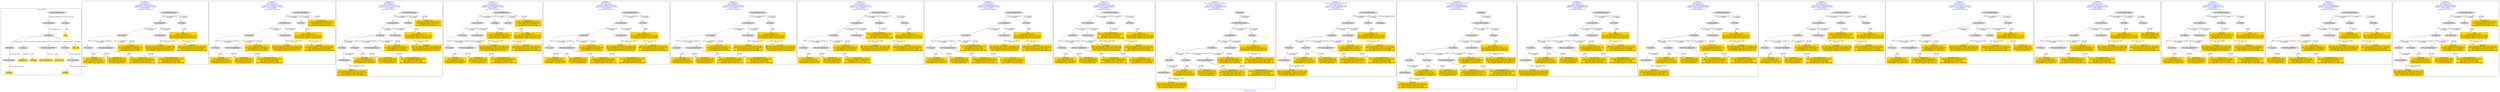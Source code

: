 digraph n0 {
fontcolor="blue"
remincross="true"
label="s03-ima-artists.xml"
subgraph cluster_0 {
label="1-correct model"
n2[style="filled",color="white",fillcolor="lightgray",label="E12_Production1"];
n3[style="filled",color="white",fillcolor="lightgray",label="E21_Person1"];
n4[style="filled",color="white",fillcolor="lightgray",label="E69_Death1"];
n5[style="filled",color="white",fillcolor="lightgray",label="E74_Group1"];
n6[style="filled",color="white",fillcolor="lightgray",label="E82_Actor_Appellation1"];
n7[style="filled",color="white",fillcolor="lightgray",label="E67_Birth1"];
n8[shape="plaintext",style="filled",fillcolor="gold",label="Artist URI"];
n9[style="filled",color="white",fillcolor="lightgray",label="E22_Man-Made_Object1"];
n10[style="filled",color="white",fillcolor="lightgray",label="E35_Title1"];
n11[shape="plaintext",style="filled",fillcolor="gold",label="title"];
n12[style="filled",color="white",fillcolor="lightgray",label="E52_Time-Span1"];
n13[shape="plaintext",style="filled",fillcolor="gold",label="birthDate"];
n14[style="filled",color="white",fillcolor="lightgray",label="E52_Time-Span2"];
n15[shape="plaintext",style="filled",fillcolor="gold",label="deathDate"];
n16[shape="plaintext",style="filled",fillcolor="gold",label="nationality uri"];
n17[shape="plaintext",style="filled",fillcolor="gold",label="nationality"];
n18[shape="plaintext",style="filled",fillcolor="gold",label="artist appellation uri"];
n19[shape="plaintext",style="filled",fillcolor="gold",label="name first last"];
}
subgraph cluster_1 {
label="candidate 0\nlink coherence:1.0\nnode coherence:1.0\nconfidence:0.5760935978308535\nmapping score:0.5878645326102845\ncost:13.99955\n-precision:0.79-recall:0.65"
n21[style="filled",color="white",fillcolor="lightgray",label="E12_Production1"];
n22[style="filled",color="white",fillcolor="lightgray",label="E21_Person1"];
n23[style="filled",color="white",fillcolor="lightgray",label="E52_Time-Span2"];
n24[style="filled",color="white",fillcolor="lightgray",label="E74_Group1"];
n25[style="filled",color="white",fillcolor="lightgray",label="E82_Actor_Appellation1"];
n26[style="filled",color="white",fillcolor="lightgray",label="E22_Man-Made_Object1"];
n27[style="filled",color="white",fillcolor="lightgray",label="E35_Title1"];
n28[shape="plaintext",style="filled",fillcolor="gold",label="name first last\n[E82_Actor_Appellation,label,0.508]\n[E22_Man-Made_Object,classLink,0.247]\n[E30_Right,P3_has_note,0.143]\n[E33_Linguistic_Object,P3_has_note,0.102]"];
n29[shape="plaintext",style="filled",fillcolor="gold",label="Artist URI\n[E21_Person,classLink,0.518]\n[E82_Actor_Appellation,classLink,0.365]\n[E30_Right,P3_has_note,0.082]\n[E8_Acquisition,P3_has_note,0.035]"];
n30[shape="plaintext",style="filled",fillcolor="gold",label="birthDate\n[E52_Time-Span,P82a_begin_of_the_begin,0.559]\n[E52_Time-Span,P82_at_some_time_within,0.26]\n[E52_Time-Span,P82b_end_of_the_end,0.131]\n[E33_Linguistic_Object,P3_has_note,0.051]"];
n31[shape="plaintext",style="filled",fillcolor="gold",label="deathDate\n[E52_Time-Span,P82b_end_of_the_end,0.58]\n[E52_Time-Span,P82_at_some_time_within,0.25]\n[E12_Production,P3_has_note,0.085]\n[E52_Time-Span,P82a_begin_of_the_begin,0.085]"];
n32[shape="plaintext",style="filled",fillcolor="gold",label="artist appellation uri\n[E82_Actor_Appellation,classLink,0.933]\n[E21_Person,classLink,0.052]\n[E30_Right,P3_has_note,0.009]\n[E22_Man-Made_Object,P3_has_note,0.006]"];
n33[shape="plaintext",style="filled",fillcolor="gold",label="nationality\n[E74_Group,label,0.547]\n[E74_Group,classLink,0.261]\n[E8_Acquisition,P3_has_note,0.113]\n[E30_Right,P3_has_note,0.079]"];
n34[shape="plaintext",style="filled",fillcolor="gold",label="nationality uri\n[E74_Group,classLink,0.634]\n[E55_Type,classLink,0.222]\n[E57_Material,classLink,0.117]\n[E74_Group,label,0.028]"];
n35[shape="plaintext",style="filled",fillcolor="gold",label="title\n[E35_Title,label,0.331]\n[E22_Man-Made_Object,P3_has_note,0.255]\n[E73_Information_Object,P3_has_note,0.231]\n[E33_Linguistic_Object,P3_has_note,0.184]"];
}
subgraph cluster_2 {
label="candidate 1\nlink coherence:1.0\nnode coherence:1.0\nconfidence:0.5434909117264805\nmapping score:0.5561636372421601\ncost:13.99955\n-precision:0.71-recall:0.59"
n37[style="filled",color="white",fillcolor="lightgray",label="E12_Production1"];
n38[style="filled",color="white",fillcolor="lightgray",label="E21_Person1"];
n39[style="filled",color="white",fillcolor="lightgray",label="E52_Time-Span2"];
n40[style="filled",color="white",fillcolor="lightgray",label="E74_Group1"];
n41[style="filled",color="white",fillcolor="lightgray",label="E82_Actor_Appellation1"];
n42[style="filled",color="white",fillcolor="lightgray",label="E22_Man-Made_Object1"];
n43[style="filled",color="white",fillcolor="lightgray",label="E35_Title1"];
n44[shape="plaintext",style="filled",fillcolor="gold",label="name first last\n[E82_Actor_Appellation,label,0.508]\n[E22_Man-Made_Object,classLink,0.247]\n[E30_Right,P3_has_note,0.143]\n[E33_Linguistic_Object,P3_has_note,0.102]"];
n45[shape="plaintext",style="filled",fillcolor="gold",label="Artist URI\n[E21_Person,classLink,0.518]\n[E82_Actor_Appellation,classLink,0.365]\n[E30_Right,P3_has_note,0.082]\n[E8_Acquisition,P3_has_note,0.035]"];
n46[shape="plaintext",style="filled",fillcolor="gold",label="birthDate\n[E52_Time-Span,P82a_begin_of_the_begin,0.559]\n[E52_Time-Span,P82_at_some_time_within,0.26]\n[E52_Time-Span,P82b_end_of_the_end,0.131]\n[E33_Linguistic_Object,P3_has_note,0.051]"];
n47[shape="plaintext",style="filled",fillcolor="gold",label="deathDate\n[E52_Time-Span,P82b_end_of_the_end,0.58]\n[E52_Time-Span,P82_at_some_time_within,0.25]\n[E12_Production,P3_has_note,0.085]\n[E52_Time-Span,P82a_begin_of_the_begin,0.085]"];
n48[shape="plaintext",style="filled",fillcolor="gold",label="artist appellation uri\n[E82_Actor_Appellation,classLink,0.933]\n[E21_Person,classLink,0.052]\n[E30_Right,P3_has_note,0.009]\n[E22_Man-Made_Object,P3_has_note,0.006]"];
n49[shape="plaintext",style="filled",fillcolor="gold",label="nationality\n[E74_Group,label,0.547]\n[E74_Group,classLink,0.261]\n[E8_Acquisition,P3_has_note,0.113]\n[E30_Right,P3_has_note,0.079]"];
n50[shape="plaintext",style="filled",fillcolor="gold",label="nationality uri\n[E74_Group,classLink,0.634]\n[E55_Type,classLink,0.222]\n[E57_Material,classLink,0.117]\n[E74_Group,label,0.028]"];
n51[shape="plaintext",style="filled",fillcolor="gold",label="title\n[E35_Title,label,0.331]\n[E22_Man-Made_Object,P3_has_note,0.255]\n[E73_Information_Object,P3_has_note,0.231]\n[E33_Linguistic_Object,P3_has_note,0.184]"];
}
subgraph cluster_3 {
label="candidate 10\nlink coherence:1.0\nnode coherence:1.0\nconfidence:0.5022739038751166\nmapping score:0.5215913012917056\ncost:15.99947\n-precision:0.75-recall:0.71"
n53[style="filled",color="white",fillcolor="lightgray",label="E12_Production1"];
n54[style="filled",color="white",fillcolor="lightgray",label="E21_Person1"];
n55[style="filled",color="white",fillcolor="lightgray",label="E52_Time-Span2"];
n56[style="filled",color="white",fillcolor="lightgray",label="E67_Birth1"];
n57[style="filled",color="white",fillcolor="lightgray",label="E74_Group1"];
n58[style="filled",color="white",fillcolor="lightgray",label="E82_Actor_Appellation1"];
n59[style="filled",color="white",fillcolor="lightgray",label="E22_Man-Made_Object1"];
n60[style="filled",color="white",fillcolor="lightgray",label="E35_Title1"];
n61[style="filled",color="white",fillcolor="lightgray",label="E52_Time-Span1"];
n62[shape="plaintext",style="filled",fillcolor="gold",label="name first last\n[E82_Actor_Appellation,label,0.508]\n[E22_Man-Made_Object,classLink,0.247]\n[E30_Right,P3_has_note,0.143]\n[E33_Linguistic_Object,P3_has_note,0.102]"];
n63[shape="plaintext",style="filled",fillcolor="gold",label="deathDate\n[E52_Time-Span,P82b_end_of_the_end,0.58]\n[E52_Time-Span,P82_at_some_time_within,0.25]\n[E12_Production,P3_has_note,0.085]\n[E52_Time-Span,P82a_begin_of_the_begin,0.085]"];
n64[shape="plaintext",style="filled",fillcolor="gold",label="Artist URI\n[E21_Person,classLink,0.518]\n[E82_Actor_Appellation,classLink,0.365]\n[E30_Right,P3_has_note,0.082]\n[E8_Acquisition,P3_has_note,0.035]"];
n65[shape="plaintext",style="filled",fillcolor="gold",label="birthDate\n[E52_Time-Span,P82a_begin_of_the_begin,0.559]\n[E52_Time-Span,P82_at_some_time_within,0.26]\n[E52_Time-Span,P82b_end_of_the_end,0.131]\n[E33_Linguistic_Object,P3_has_note,0.051]"];
n66[shape="plaintext",style="filled",fillcolor="gold",label="artist appellation uri\n[E82_Actor_Appellation,classLink,0.933]\n[E21_Person,classLink,0.052]\n[E30_Right,P3_has_note,0.009]\n[E22_Man-Made_Object,P3_has_note,0.006]"];
n67[shape="plaintext",style="filled",fillcolor="gold",label="nationality\n[E74_Group,label,0.547]\n[E74_Group,classLink,0.261]\n[E8_Acquisition,P3_has_note,0.113]\n[E30_Right,P3_has_note,0.079]"];
n68[shape="plaintext",style="filled",fillcolor="gold",label="nationality uri\n[E74_Group,classLink,0.634]\n[E55_Type,classLink,0.222]\n[E57_Material,classLink,0.117]\n[E74_Group,label,0.028]"];
n69[shape="plaintext",style="filled",fillcolor="gold",label="title\n[E35_Title,label,0.331]\n[E22_Man-Made_Object,P3_has_note,0.255]\n[E73_Information_Object,P3_has_note,0.231]\n[E33_Linguistic_Object,P3_has_note,0.184]"];
}
subgraph cluster_4 {
label="candidate 11\nlink coherence:1.0\nnode coherence:1.0\nconfidence:0.48895622155937846\nmapping score:0.5379854071864595\ncost:14.99955\n-precision:0.6-recall:0.53"
n71[style="filled",color="white",fillcolor="lightgray",label="E12_Production1"];
n72[style="filled",color="white",fillcolor="lightgray",label="E21_Person1"];
n73[style="filled",color="white",fillcolor="lightgray",label="E52_Time-Span2"];
n74[style="filled",color="white",fillcolor="lightgray",label="E74_Group1"];
n75[style="filled",color="white",fillcolor="lightgray",label="E82_Actor_Appellation1"];
n76[style="filled",color="white",fillcolor="lightgray",label="E22_Man-Made_Object1"];
n77[style="filled",color="white",fillcolor="lightgray",label="E30_Right1"];
n78[style="filled",color="white",fillcolor="lightgray",label="E35_Title1"];
n79[shape="plaintext",style="filled",fillcolor="gold",label="name first last\n[E82_Actor_Appellation,label,0.508]\n[E22_Man-Made_Object,classLink,0.247]\n[E30_Right,P3_has_note,0.143]\n[E33_Linguistic_Object,P3_has_note,0.102]"];
n80[shape="plaintext",style="filled",fillcolor="gold",label="birthDate\n[E52_Time-Span,P82a_begin_of_the_begin,0.559]\n[E52_Time-Span,P82_at_some_time_within,0.26]\n[E52_Time-Span,P82b_end_of_the_end,0.131]\n[E33_Linguistic_Object,P3_has_note,0.051]"];
n81[shape="plaintext",style="filled",fillcolor="gold",label="deathDate\n[E52_Time-Span,P82b_end_of_the_end,0.58]\n[E52_Time-Span,P82_at_some_time_within,0.25]\n[E12_Production,P3_has_note,0.085]\n[E52_Time-Span,P82a_begin_of_the_begin,0.085]"];
n82[shape="plaintext",style="filled",fillcolor="gold",label="artist appellation uri\n[E82_Actor_Appellation,classLink,0.933]\n[E21_Person,classLink,0.052]\n[E30_Right,P3_has_note,0.009]\n[E22_Man-Made_Object,P3_has_note,0.006]"];
n83[shape="plaintext",style="filled",fillcolor="gold",label="nationality\n[E74_Group,label,0.547]\n[E74_Group,classLink,0.261]\n[E8_Acquisition,P3_has_note,0.113]\n[E30_Right,P3_has_note,0.079]"];
n84[shape="plaintext",style="filled",fillcolor="gold",label="nationality uri\n[E74_Group,classLink,0.634]\n[E55_Type,classLink,0.222]\n[E57_Material,classLink,0.117]\n[E74_Group,label,0.028]"];
n85[shape="plaintext",style="filled",fillcolor="gold",label="title\n[E35_Title,label,0.331]\n[E22_Man-Made_Object,P3_has_note,0.255]\n[E73_Information_Object,P3_has_note,0.231]\n[E33_Linguistic_Object,P3_has_note,0.184]"];
n86[shape="plaintext",style="filled",fillcolor="gold",label="Artist URI\n[E21_Person,classLink,0.518]\n[E82_Actor_Appellation,classLink,0.365]\n[E30_Right,P3_has_note,0.082]\n[E8_Acquisition,P3_has_note,0.035]"];
}
subgraph cluster_5 {
label="candidate 12\nlink coherence:1.0\nnode coherence:1.0\nconfidence:0.4646177933607904\nmapping score:0.5507059311202634\ncost:13.99955\n-precision:0.64-recall:0.53"
n88[style="filled",color="white",fillcolor="lightgray",label="E12_Production1"];
n89[style="filled",color="white",fillcolor="lightgray",label="E21_Person1"];
n90[style="filled",color="white",fillcolor="lightgray",label="E52_Time-Span2"];
n91[style="filled",color="white",fillcolor="lightgray",label="E74_Group1"];
n92[style="filled",color="white",fillcolor="lightgray",label="E82_Actor_Appellation1"];
n93[style="filled",color="white",fillcolor="lightgray",label="E22_Man-Made_Object1"];
n94[style="filled",color="white",fillcolor="lightgray",label="E35_Title1"];
n95[shape="plaintext",style="filled",fillcolor="gold",label="name first last\n[E82_Actor_Appellation,label,0.508]\n[E22_Man-Made_Object,classLink,0.247]\n[E30_Right,P3_has_note,0.143]\n[E33_Linguistic_Object,P3_has_note,0.102]"];
n96[shape="plaintext",style="filled",fillcolor="gold",label="Artist URI\n[E21_Person,classLink,0.518]\n[E82_Actor_Appellation,classLink,0.365]\n[E30_Right,P3_has_note,0.082]\n[E8_Acquisition,P3_has_note,0.035]"];
n97[shape="plaintext",style="filled",fillcolor="gold",label="birthDate\n[E52_Time-Span,P82a_begin_of_the_begin,0.559]\n[E52_Time-Span,P82_at_some_time_within,0.26]\n[E52_Time-Span,P82b_end_of_the_end,0.131]\n[E33_Linguistic_Object,P3_has_note,0.051]"];
n98[shape="plaintext",style="filled",fillcolor="gold",label="deathDate\n[E52_Time-Span,P82b_end_of_the_end,0.58]\n[E52_Time-Span,P82_at_some_time_within,0.25]\n[E12_Production,P3_has_note,0.085]\n[E52_Time-Span,P82a_begin_of_the_begin,0.085]"];
n99[shape="plaintext",style="filled",fillcolor="gold",label="artist appellation uri\n[E82_Actor_Appellation,classLink,0.933]\n[E21_Person,classLink,0.052]\n[E30_Right,P3_has_note,0.009]\n[E22_Man-Made_Object,P3_has_note,0.006]"];
n100[shape="plaintext",style="filled",fillcolor="gold",label="nationality\n[E74_Group,label,0.547]\n[E74_Group,classLink,0.261]\n[E8_Acquisition,P3_has_note,0.113]\n[E30_Right,P3_has_note,0.079]"];
n101[shape="plaintext",style="filled",fillcolor="gold",label="nationality uri\n[E74_Group,classLink,0.634]\n[E55_Type,classLink,0.222]\n[E57_Material,classLink,0.117]\n[E74_Group,label,0.028]"];
n102[shape="plaintext",style="filled",fillcolor="gold",label="title\n[E35_Title,label,0.331]\n[E22_Man-Made_Object,P3_has_note,0.255]\n[E73_Information_Object,P3_has_note,0.231]\n[E33_Linguistic_Object,P3_has_note,0.184]"];
}
subgraph cluster_6 {
label="candidate 13\nlink coherence:1.0\nnode coherence:1.0\nconfidence:0.4607450217423096\nmapping score:0.5494150072474365\ncost:13.99955\n-precision:0.79-recall:0.65"
n104[style="filled",color="white",fillcolor="lightgray",label="E12_Production1"];
n105[style="filled",color="white",fillcolor="lightgray",label="E21_Person1"];
n106[style="filled",color="white",fillcolor="lightgray",label="E52_Time-Span2"];
n107[style="filled",color="white",fillcolor="lightgray",label="E74_Group1"];
n108[style="filled",color="white",fillcolor="lightgray",label="E82_Actor_Appellation1"];
n109[style="filled",color="white",fillcolor="lightgray",label="E22_Man-Made_Object1"];
n110[style="filled",color="white",fillcolor="lightgray",label="E35_Title1"];
n111[shape="plaintext",style="filled",fillcolor="gold",label="name first last\n[E82_Actor_Appellation,label,0.508]\n[E22_Man-Made_Object,classLink,0.247]\n[E30_Right,P3_has_note,0.143]\n[E33_Linguistic_Object,P3_has_note,0.102]"];
n112[shape="plaintext",style="filled",fillcolor="gold",label="Artist URI\n[E21_Person,classLink,0.518]\n[E82_Actor_Appellation,classLink,0.365]\n[E30_Right,P3_has_note,0.082]\n[E8_Acquisition,P3_has_note,0.035]"];
n113[shape="plaintext",style="filled",fillcolor="gold",label="deathDate\n[E52_Time-Span,P82b_end_of_the_end,0.58]\n[E52_Time-Span,P82_at_some_time_within,0.25]\n[E12_Production,P3_has_note,0.085]\n[E52_Time-Span,P82a_begin_of_the_begin,0.085]"];
n114[shape="plaintext",style="filled",fillcolor="gold",label="birthDate\n[E52_Time-Span,P82a_begin_of_the_begin,0.559]\n[E52_Time-Span,P82_at_some_time_within,0.26]\n[E52_Time-Span,P82b_end_of_the_end,0.131]\n[E33_Linguistic_Object,P3_has_note,0.051]"];
n115[shape="plaintext",style="filled",fillcolor="gold",label="artist appellation uri\n[E82_Actor_Appellation,classLink,0.933]\n[E21_Person,classLink,0.052]\n[E30_Right,P3_has_note,0.009]\n[E22_Man-Made_Object,P3_has_note,0.006]"];
n116[shape="plaintext",style="filled",fillcolor="gold",label="nationality\n[E74_Group,label,0.547]\n[E74_Group,classLink,0.261]\n[E8_Acquisition,P3_has_note,0.113]\n[E30_Right,P3_has_note,0.079]"];
n117[shape="plaintext",style="filled",fillcolor="gold",label="nationality uri\n[E74_Group,classLink,0.634]\n[E55_Type,classLink,0.222]\n[E57_Material,classLink,0.117]\n[E74_Group,label,0.028]"];
n118[shape="plaintext",style="filled",fillcolor="gold",label="title\n[E35_Title,label,0.331]\n[E22_Man-Made_Object,P3_has_note,0.255]\n[E73_Information_Object,P3_has_note,0.231]\n[E33_Linguistic_Object,P3_has_note,0.184]"];
}
subgraph cluster_7 {
label="candidate 14\nlink coherence:1.0\nnode coherence:1.0\nconfidence:0.4606019703300726\nmapping score:0.5285339901100242\ncost:14.99955\n-precision:0.67-recall:0.59"
n120[style="filled",color="white",fillcolor="lightgray",label="E12_Production1"];
n121[style="filled",color="white",fillcolor="lightgray",label="E21_Person1"];
n122[style="filled",color="white",fillcolor="lightgray",label="E52_Time-Span2"];
n123[style="filled",color="white",fillcolor="lightgray",label="E74_Group1"];
n124[style="filled",color="white",fillcolor="lightgray",label="E82_Actor_Appellation1"];
n125[style="filled",color="white",fillcolor="lightgray",label="E22_Man-Made_Object1"];
n126[style="filled",color="white",fillcolor="lightgray",label="E30_Right1"];
n127[style="filled",color="white",fillcolor="lightgray",label="E35_Title1"];
n128[shape="plaintext",style="filled",fillcolor="gold",label="name first last\n[E82_Actor_Appellation,label,0.508]\n[E22_Man-Made_Object,classLink,0.247]\n[E30_Right,P3_has_note,0.143]\n[E33_Linguistic_Object,P3_has_note,0.102]"];
n129[shape="plaintext",style="filled",fillcolor="gold",label="Artist URI\n[E21_Person,classLink,0.518]\n[E82_Actor_Appellation,classLink,0.365]\n[E30_Right,P3_has_note,0.082]\n[E8_Acquisition,P3_has_note,0.035]"];
n130[shape="plaintext",style="filled",fillcolor="gold",label="birthDate\n[E52_Time-Span,P82a_begin_of_the_begin,0.559]\n[E52_Time-Span,P82_at_some_time_within,0.26]\n[E52_Time-Span,P82b_end_of_the_end,0.131]\n[E33_Linguistic_Object,P3_has_note,0.051]"];
n131[shape="plaintext",style="filled",fillcolor="gold",label="deathDate\n[E52_Time-Span,P82b_end_of_the_end,0.58]\n[E52_Time-Span,P82_at_some_time_within,0.25]\n[E12_Production,P3_has_note,0.085]\n[E52_Time-Span,P82a_begin_of_the_begin,0.085]"];
n132[shape="plaintext",style="filled",fillcolor="gold",label="nationality\n[E74_Group,label,0.547]\n[E74_Group,classLink,0.261]\n[E8_Acquisition,P3_has_note,0.113]\n[E30_Right,P3_has_note,0.079]"];
n133[shape="plaintext",style="filled",fillcolor="gold",label="nationality uri\n[E74_Group,classLink,0.634]\n[E55_Type,classLink,0.222]\n[E57_Material,classLink,0.117]\n[E74_Group,label,0.028]"];
n134[shape="plaintext",style="filled",fillcolor="gold",label="title\n[E35_Title,label,0.331]\n[E22_Man-Made_Object,P3_has_note,0.255]\n[E73_Information_Object,P3_has_note,0.231]\n[E33_Linguistic_Object,P3_has_note,0.184]"];
n135[shape="plaintext",style="filled",fillcolor="gold",label="artist appellation uri\n[E82_Actor_Appellation,classLink,0.933]\n[E21_Person,classLink,0.052]\n[E30_Right,P3_has_note,0.009]\n[E22_Man-Made_Object,P3_has_note,0.006]"];
}
subgraph cluster_8 {
label="candidate 15\nlink coherence:1.0\nnode coherence:1.0\nconfidence:0.44688196614016357\nmapping score:0.5447939887133878\ncost:13.99955\n-precision:0.64-recall:0.53"
n137[style="filled",color="white",fillcolor="lightgray",label="E12_Production1"];
n138[style="filled",color="white",fillcolor="lightgray",label="E21_Person1"];
n139[style="filled",color="white",fillcolor="lightgray",label="E52_Time-Span2"];
n140[style="filled",color="white",fillcolor="lightgray",label="E74_Group1"];
n141[style="filled",color="white",fillcolor="lightgray",label="E82_Actor_Appellation1"];
n142[style="filled",color="white",fillcolor="lightgray",label="E22_Man-Made_Object1"];
n143[style="filled",color="white",fillcolor="lightgray",label="E35_Title1"];
n144[shape="plaintext",style="filled",fillcolor="gold",label="name first last\n[E82_Actor_Appellation,label,0.508]\n[E22_Man-Made_Object,classLink,0.247]\n[E30_Right,P3_has_note,0.143]\n[E33_Linguistic_Object,P3_has_note,0.102]"];
n145[shape="plaintext",style="filled",fillcolor="gold",label="artist appellation uri\n[E82_Actor_Appellation,classLink,0.933]\n[E21_Person,classLink,0.052]\n[E30_Right,P3_has_note,0.009]\n[E22_Man-Made_Object,P3_has_note,0.006]"];
n146[shape="plaintext",style="filled",fillcolor="gold",label="birthDate\n[E52_Time-Span,P82a_begin_of_the_begin,0.559]\n[E52_Time-Span,P82_at_some_time_within,0.26]\n[E52_Time-Span,P82b_end_of_the_end,0.131]\n[E33_Linguistic_Object,P3_has_note,0.051]"];
n147[shape="plaintext",style="filled",fillcolor="gold",label="deathDate\n[E52_Time-Span,P82b_end_of_the_end,0.58]\n[E52_Time-Span,P82_at_some_time_within,0.25]\n[E12_Production,P3_has_note,0.085]\n[E52_Time-Span,P82a_begin_of_the_begin,0.085]"];
n148[shape="plaintext",style="filled",fillcolor="gold",label="Artist URI\n[E21_Person,classLink,0.518]\n[E82_Actor_Appellation,classLink,0.365]\n[E30_Right,P3_has_note,0.082]\n[E8_Acquisition,P3_has_note,0.035]"];
n149[shape="plaintext",style="filled",fillcolor="gold",label="nationality\n[E74_Group,label,0.547]\n[E74_Group,classLink,0.261]\n[E8_Acquisition,P3_has_note,0.113]\n[E30_Right,P3_has_note,0.079]"];
n150[shape="plaintext",style="filled",fillcolor="gold",label="nationality uri\n[E74_Group,classLink,0.634]\n[E55_Type,classLink,0.222]\n[E57_Material,classLink,0.117]\n[E74_Group,label,0.028]"];
n151[shape="plaintext",style="filled",fillcolor="gold",label="title\n[E35_Title,label,0.331]\n[E22_Man-Made_Object,P3_has_note,0.255]\n[E73_Information_Object,P3_has_note,0.231]\n[E33_Linguistic_Object,P3_has_note,0.184]"];
}
subgraph cluster_9 {
label="candidate 16\nlink coherence:1.0\nnode coherence:1.0\nconfidence:0.44147197065763083\nmapping score:0.542990656885877\ncost:14.99955\n-precision:0.6-recall:0.53"
n153[style="filled",color="white",fillcolor="lightgray",label="E12_Production1"];
n154[style="filled",color="white",fillcolor="lightgray",label="E21_Person1"];
n155[style="filled",color="white",fillcolor="lightgray",label="E52_Time-Span2"];
n156[style="filled",color="white",fillcolor="lightgray",label="E74_Group1"];
n157[style="filled",color="white",fillcolor="lightgray",label="E82_Actor_Appellation1"];
n158[style="filled",color="white",fillcolor="lightgray",label="E22_Man-Made_Object1"];
n159[style="filled",color="white",fillcolor="lightgray",label="E30_Right1"];
n160[style="filled",color="white",fillcolor="lightgray",label="E35_Title1"];
n161[shape="plaintext",style="filled",fillcolor="gold",label="name first last\n[E82_Actor_Appellation,label,0.508]\n[E22_Man-Made_Object,classLink,0.247]\n[E30_Right,P3_has_note,0.143]\n[E33_Linguistic_Object,P3_has_note,0.102]"];
n162[shape="plaintext",style="filled",fillcolor="gold",label="birthDate\n[E52_Time-Span,P82a_begin_of_the_begin,0.559]\n[E52_Time-Span,P82_at_some_time_within,0.26]\n[E52_Time-Span,P82b_end_of_the_end,0.131]\n[E33_Linguistic_Object,P3_has_note,0.051]"];
n163[shape="plaintext",style="filled",fillcolor="gold",label="deathDate\n[E52_Time-Span,P82b_end_of_the_end,0.58]\n[E52_Time-Span,P82_at_some_time_within,0.25]\n[E12_Production,P3_has_note,0.085]\n[E52_Time-Span,P82a_begin_of_the_begin,0.085]"];
n164[shape="plaintext",style="filled",fillcolor="gold",label="Artist URI\n[E21_Person,classLink,0.518]\n[E82_Actor_Appellation,classLink,0.365]\n[E30_Right,P3_has_note,0.082]\n[E8_Acquisition,P3_has_note,0.035]"];
n165[shape="plaintext",style="filled",fillcolor="gold",label="nationality\n[E74_Group,label,0.547]\n[E74_Group,classLink,0.261]\n[E8_Acquisition,P3_has_note,0.113]\n[E30_Right,P3_has_note,0.079]"];
n166[shape="plaintext",style="filled",fillcolor="gold",label="nationality uri\n[E74_Group,classLink,0.634]\n[E55_Type,classLink,0.222]\n[E57_Material,classLink,0.117]\n[E74_Group,label,0.028]"];
n167[shape="plaintext",style="filled",fillcolor="gold",label="title\n[E35_Title,label,0.331]\n[E22_Man-Made_Object,P3_has_note,0.255]\n[E73_Information_Object,P3_has_note,0.231]\n[E33_Linguistic_Object,P3_has_note,0.184]"];
n168[shape="plaintext",style="filled",fillcolor="gold",label="artist appellation uri\n[E82_Actor_Appellation,classLink,0.933]\n[E21_Person,classLink,0.052]\n[E30_Right,P3_has_note,0.009]\n[E22_Man-Made_Object,P3_has_note,0.006]"];
}
subgraph cluster_10 {
label="candidate 17\nlink coherence:0.9411764705882353\nnode coherence:1.0\nconfidence:0.5387480090872356\nmapping score:0.5545826696957452\ncost:16.99941\n-precision:0.82-recall:0.82"
n170[style="filled",color="white",fillcolor="lightgray",label="E12_Production1"];
n171[style="filled",color="white",fillcolor="lightgray",label="E21_Person1"];
n172[style="filled",color="white",fillcolor="lightgray",label="E52_Time-Span2"];
n173[style="filled",color="white",fillcolor="lightgray",label="E67_Birth1"];
n174[style="filled",color="white",fillcolor="lightgray",label="E74_Group1"];
n175[style="filled",color="white",fillcolor="lightgray",label="E82_Actor_Appellation1"];
n176[style="filled",color="white",fillcolor="lightgray",label="E22_Man-Made_Object1"];
n177[style="filled",color="white",fillcolor="lightgray",label="E35_Title1"];
n178[style="filled",color="white",fillcolor="lightgray",label="E38_Image1"];
n179[style="filled",color="white",fillcolor="lightgray",label="E52_Time-Span1"];
n180[shape="plaintext",style="filled",fillcolor="gold",label="name first last\n[E82_Actor_Appellation,label,0.508]\n[E22_Man-Made_Object,classLink,0.247]\n[E30_Right,P3_has_note,0.143]\n[E33_Linguistic_Object,P3_has_note,0.102]"];
n181[shape="plaintext",style="filled",fillcolor="gold",label="birthDate\n[E52_Time-Span,P82a_begin_of_the_begin,0.559]\n[E52_Time-Span,P82_at_some_time_within,0.26]\n[E52_Time-Span,P82b_end_of_the_end,0.131]\n[E33_Linguistic_Object,P3_has_note,0.051]"];
n182[shape="plaintext",style="filled",fillcolor="gold",label="Artist URI\n[E21_Person,classLink,0.518]\n[E82_Actor_Appellation,classLink,0.365]\n[E30_Right,P3_has_note,0.082]\n[E8_Acquisition,P3_has_note,0.035]"];
n183[shape="plaintext",style="filled",fillcolor="gold",label="deathDate\n[E52_Time-Span,P82b_end_of_the_end,0.58]\n[E52_Time-Span,P82_at_some_time_within,0.25]\n[E12_Production,P3_has_note,0.085]\n[E52_Time-Span,P82a_begin_of_the_begin,0.085]"];
n184[shape="plaintext",style="filled",fillcolor="gold",label="artist appellation uri\n[E82_Actor_Appellation,classLink,0.933]\n[E21_Person,classLink,0.052]\n[E30_Right,P3_has_note,0.009]\n[E22_Man-Made_Object,P3_has_note,0.006]"];
n185[shape="plaintext",style="filled",fillcolor="gold",label="nationality\n[E74_Group,label,0.547]\n[E74_Group,classLink,0.261]\n[E8_Acquisition,P3_has_note,0.113]\n[E30_Right,P3_has_note,0.079]"];
n186[shape="plaintext",style="filled",fillcolor="gold",label="nationality uri\n[E74_Group,classLink,0.634]\n[E55_Type,classLink,0.222]\n[E57_Material,classLink,0.117]\n[E74_Group,label,0.028]"];
n187[shape="plaintext",style="filled",fillcolor="gold",label="title\n[E35_Title,label,0.331]\n[E22_Man-Made_Object,P3_has_note,0.255]\n[E73_Information_Object,P3_has_note,0.231]\n[E33_Linguistic_Object,P3_has_note,0.184]"];
}
subgraph cluster_11 {
label="candidate 18\nlink coherence:0.9411764705882353\nnode coherence:1.0\nconfidence:0.5387480090872356\nmapping score:0.5545826696957452\ncost:16.99947\n-precision:0.82-recall:0.82"
n189[style="filled",color="white",fillcolor="lightgray",label="E12_Production1"];
n190[style="filled",color="white",fillcolor="lightgray",label="E21_Person1"];
n191[style="filled",color="white",fillcolor="lightgray",label="E52_Time-Span2"];
n192[style="filled",color="white",fillcolor="lightgray",label="E67_Birth1"];
n193[style="filled",color="white",fillcolor="lightgray",label="E74_Group1"];
n194[style="filled",color="white",fillcolor="lightgray",label="E82_Actor_Appellation1"];
n195[style="filled",color="white",fillcolor="lightgray",label="E22_Man-Made_Object1"];
n196[style="filled",color="white",fillcolor="lightgray",label="E35_Title1"];
n197[style="filled",color="white",fillcolor="lightgray",label="E38_Image1"];
n198[style="filled",color="white",fillcolor="lightgray",label="E52_Time-Span1"];
n199[shape="plaintext",style="filled",fillcolor="gold",label="name first last\n[E82_Actor_Appellation,label,0.508]\n[E22_Man-Made_Object,classLink,0.247]\n[E30_Right,P3_has_note,0.143]\n[E33_Linguistic_Object,P3_has_note,0.102]"];
n200[shape="plaintext",style="filled",fillcolor="gold",label="birthDate\n[E52_Time-Span,P82a_begin_of_the_begin,0.559]\n[E52_Time-Span,P82_at_some_time_within,0.26]\n[E52_Time-Span,P82b_end_of_the_end,0.131]\n[E33_Linguistic_Object,P3_has_note,0.051]"];
n201[shape="plaintext",style="filled",fillcolor="gold",label="Artist URI\n[E21_Person,classLink,0.518]\n[E82_Actor_Appellation,classLink,0.365]\n[E30_Right,P3_has_note,0.082]\n[E8_Acquisition,P3_has_note,0.035]"];
n202[shape="plaintext",style="filled",fillcolor="gold",label="deathDate\n[E52_Time-Span,P82b_end_of_the_end,0.58]\n[E52_Time-Span,P82_at_some_time_within,0.25]\n[E12_Production,P3_has_note,0.085]\n[E52_Time-Span,P82a_begin_of_the_begin,0.085]"];
n203[shape="plaintext",style="filled",fillcolor="gold",label="artist appellation uri\n[E82_Actor_Appellation,classLink,0.933]\n[E21_Person,classLink,0.052]\n[E30_Right,P3_has_note,0.009]\n[E22_Man-Made_Object,P3_has_note,0.006]"];
n204[shape="plaintext",style="filled",fillcolor="gold",label="nationality\n[E74_Group,label,0.547]\n[E74_Group,classLink,0.261]\n[E8_Acquisition,P3_has_note,0.113]\n[E30_Right,P3_has_note,0.079]"];
n205[shape="plaintext",style="filled",fillcolor="gold",label="nationality uri\n[E74_Group,classLink,0.634]\n[E55_Type,classLink,0.222]\n[E57_Material,classLink,0.117]\n[E74_Group,label,0.028]"];
n206[shape="plaintext",style="filled",fillcolor="gold",label="title\n[E35_Title,label,0.331]\n[E22_Man-Made_Object,P3_has_note,0.255]\n[E73_Information_Object,P3_has_note,0.231]\n[E33_Linguistic_Object,P3_has_note,0.184]"];
}
subgraph cluster_12 {
label="candidate 19\nlink coherence:0.9411764705882353\nnode coherence:1.0\nconfidence:0.5348765899794896\nmapping score:0.5532921966598299\ncost:16.99941\n-precision:0.76-recall:0.76"
n208[style="filled",color="white",fillcolor="lightgray",label="E12_Production1"];
n209[style="filled",color="white",fillcolor="lightgray",label="E21_Person1"];
n210[style="filled",color="white",fillcolor="lightgray",label="E52_Time-Span2"];
n211[style="filled",color="white",fillcolor="lightgray",label="E67_Birth1"];
n212[style="filled",color="white",fillcolor="lightgray",label="E74_Group1"];
n213[style="filled",color="white",fillcolor="lightgray",label="E82_Actor_Appellation1"];
n214[style="filled",color="white",fillcolor="lightgray",label="E22_Man-Made_Object1"];
n215[style="filled",color="white",fillcolor="lightgray",label="E35_Title1"];
n216[style="filled",color="white",fillcolor="lightgray",label="E38_Image1"];
n217[style="filled",color="white",fillcolor="lightgray",label="E52_Time-Span1"];
n218[shape="plaintext",style="filled",fillcolor="gold",label="name first last\n[E82_Actor_Appellation,label,0.508]\n[E22_Man-Made_Object,classLink,0.247]\n[E30_Right,P3_has_note,0.143]\n[E33_Linguistic_Object,P3_has_note,0.102]"];
n219[shape="plaintext",style="filled",fillcolor="gold",label="deathDate\n[E52_Time-Span,P82b_end_of_the_end,0.58]\n[E52_Time-Span,P82_at_some_time_within,0.25]\n[E12_Production,P3_has_note,0.085]\n[E52_Time-Span,P82a_begin_of_the_begin,0.085]"];
n220[shape="plaintext",style="filled",fillcolor="gold",label="Artist URI\n[E21_Person,classLink,0.518]\n[E82_Actor_Appellation,classLink,0.365]\n[E30_Right,P3_has_note,0.082]\n[E8_Acquisition,P3_has_note,0.035]"];
n221[shape="plaintext",style="filled",fillcolor="gold",label="birthDate\n[E52_Time-Span,P82a_begin_of_the_begin,0.559]\n[E52_Time-Span,P82_at_some_time_within,0.26]\n[E52_Time-Span,P82b_end_of_the_end,0.131]\n[E33_Linguistic_Object,P3_has_note,0.051]"];
n222[shape="plaintext",style="filled",fillcolor="gold",label="artist appellation uri\n[E82_Actor_Appellation,classLink,0.933]\n[E21_Person,classLink,0.052]\n[E30_Right,P3_has_note,0.009]\n[E22_Man-Made_Object,P3_has_note,0.006]"];
n223[shape="plaintext",style="filled",fillcolor="gold",label="nationality\n[E74_Group,label,0.547]\n[E74_Group,classLink,0.261]\n[E8_Acquisition,P3_has_note,0.113]\n[E30_Right,P3_has_note,0.079]"];
n224[shape="plaintext",style="filled",fillcolor="gold",label="nationality uri\n[E74_Group,classLink,0.634]\n[E55_Type,classLink,0.222]\n[E57_Material,classLink,0.117]\n[E74_Group,label,0.028]"];
n225[shape="plaintext",style="filled",fillcolor="gold",label="title\n[E35_Title,label,0.331]\n[E22_Man-Made_Object,P3_has_note,0.255]\n[E73_Information_Object,P3_has_note,0.231]\n[E33_Linguistic_Object,P3_has_note,0.184]"];
}
subgraph cluster_13 {
label="candidate 2\nlink coherence:1.0\nnode coherence:1.0\nconfidence:0.5387480090872356\nmapping score:0.5545826696957452\ncost:15.99947\n-precision:0.88-recall:0.82"
n227[style="filled",color="white",fillcolor="lightgray",label="E12_Production1"];
n228[style="filled",color="white",fillcolor="lightgray",label="E21_Person1"];
n229[style="filled",color="white",fillcolor="lightgray",label="E52_Time-Span2"];
n230[style="filled",color="white",fillcolor="lightgray",label="E67_Birth1"];
n231[style="filled",color="white",fillcolor="lightgray",label="E74_Group1"];
n232[style="filled",color="white",fillcolor="lightgray",label="E82_Actor_Appellation1"];
n233[style="filled",color="white",fillcolor="lightgray",label="E22_Man-Made_Object1"];
n234[style="filled",color="white",fillcolor="lightgray",label="E35_Title1"];
n235[style="filled",color="white",fillcolor="lightgray",label="E52_Time-Span1"];
n236[shape="plaintext",style="filled",fillcolor="gold",label="name first last\n[E82_Actor_Appellation,label,0.508]\n[E22_Man-Made_Object,classLink,0.247]\n[E30_Right,P3_has_note,0.143]\n[E33_Linguistic_Object,P3_has_note,0.102]"];
n237[shape="plaintext",style="filled",fillcolor="gold",label="birthDate\n[E52_Time-Span,P82a_begin_of_the_begin,0.559]\n[E52_Time-Span,P82_at_some_time_within,0.26]\n[E52_Time-Span,P82b_end_of_the_end,0.131]\n[E33_Linguistic_Object,P3_has_note,0.051]"];
n238[shape="plaintext",style="filled",fillcolor="gold",label="Artist URI\n[E21_Person,classLink,0.518]\n[E82_Actor_Appellation,classLink,0.365]\n[E30_Right,P3_has_note,0.082]\n[E8_Acquisition,P3_has_note,0.035]"];
n239[shape="plaintext",style="filled",fillcolor="gold",label="deathDate\n[E52_Time-Span,P82b_end_of_the_end,0.58]\n[E52_Time-Span,P82_at_some_time_within,0.25]\n[E12_Production,P3_has_note,0.085]\n[E52_Time-Span,P82a_begin_of_the_begin,0.085]"];
n240[shape="plaintext",style="filled",fillcolor="gold",label="artist appellation uri\n[E82_Actor_Appellation,classLink,0.933]\n[E21_Person,classLink,0.052]\n[E30_Right,P3_has_note,0.009]\n[E22_Man-Made_Object,P3_has_note,0.006]"];
n241[shape="plaintext",style="filled",fillcolor="gold",label="nationality\n[E74_Group,label,0.547]\n[E74_Group,classLink,0.261]\n[E8_Acquisition,P3_has_note,0.113]\n[E30_Right,P3_has_note,0.079]"];
n242[shape="plaintext",style="filled",fillcolor="gold",label="nationality uri\n[E74_Group,classLink,0.634]\n[E55_Type,classLink,0.222]\n[E57_Material,classLink,0.117]\n[E74_Group,label,0.028]"];
n243[shape="plaintext",style="filled",fillcolor="gold",label="title\n[E35_Title,label,0.331]\n[E22_Man-Made_Object,P3_has_note,0.255]\n[E73_Information_Object,P3_has_note,0.231]\n[E33_Linguistic_Object,P3_has_note,0.184]"];
}
subgraph cluster_14 {
label="candidate 3\nlink coherence:1.0\nnode coherence:1.0\nconfidence:0.5348765899794896\nmapping score:0.5532921966598299\ncost:15.99947\n-precision:0.81-recall:0.76"
n245[style="filled",color="white",fillcolor="lightgray",label="E12_Production1"];
n246[style="filled",color="white",fillcolor="lightgray",label="E21_Person1"];
n247[style="filled",color="white",fillcolor="lightgray",label="E52_Time-Span2"];
n248[style="filled",color="white",fillcolor="lightgray",label="E67_Birth1"];
n249[style="filled",color="white",fillcolor="lightgray",label="E74_Group1"];
n250[style="filled",color="white",fillcolor="lightgray",label="E82_Actor_Appellation1"];
n251[style="filled",color="white",fillcolor="lightgray",label="E22_Man-Made_Object1"];
n252[style="filled",color="white",fillcolor="lightgray",label="E35_Title1"];
n253[style="filled",color="white",fillcolor="lightgray",label="E52_Time-Span1"];
n254[shape="plaintext",style="filled",fillcolor="gold",label="name first last\n[E82_Actor_Appellation,label,0.508]\n[E22_Man-Made_Object,classLink,0.247]\n[E30_Right,P3_has_note,0.143]\n[E33_Linguistic_Object,P3_has_note,0.102]"];
n255[shape="plaintext",style="filled",fillcolor="gold",label="deathDate\n[E52_Time-Span,P82b_end_of_the_end,0.58]\n[E52_Time-Span,P82_at_some_time_within,0.25]\n[E12_Production,P3_has_note,0.085]\n[E52_Time-Span,P82a_begin_of_the_begin,0.085]"];
n256[shape="plaintext",style="filled",fillcolor="gold",label="Artist URI\n[E21_Person,classLink,0.518]\n[E82_Actor_Appellation,classLink,0.365]\n[E30_Right,P3_has_note,0.082]\n[E8_Acquisition,P3_has_note,0.035]"];
n257[shape="plaintext",style="filled",fillcolor="gold",label="birthDate\n[E52_Time-Span,P82a_begin_of_the_begin,0.559]\n[E52_Time-Span,P82_at_some_time_within,0.26]\n[E52_Time-Span,P82b_end_of_the_end,0.131]\n[E33_Linguistic_Object,P3_has_note,0.051]"];
n258[shape="plaintext",style="filled",fillcolor="gold",label="artist appellation uri\n[E82_Actor_Appellation,classLink,0.933]\n[E21_Person,classLink,0.052]\n[E30_Right,P3_has_note,0.009]\n[E22_Man-Made_Object,P3_has_note,0.006]"];
n259[shape="plaintext",style="filled",fillcolor="gold",label="nationality\n[E74_Group,label,0.547]\n[E74_Group,classLink,0.261]\n[E8_Acquisition,P3_has_note,0.113]\n[E30_Right,P3_has_note,0.079]"];
n260[shape="plaintext",style="filled",fillcolor="gold",label="nationality uri\n[E74_Group,classLink,0.634]\n[E55_Type,classLink,0.222]\n[E57_Material,classLink,0.117]\n[E74_Group,label,0.028]"];
n261[shape="plaintext",style="filled",fillcolor="gold",label="title\n[E35_Title,label,0.331]\n[E22_Man-Made_Object,P3_has_note,0.255]\n[E73_Information_Object,P3_has_note,0.231]\n[E33_Linguistic_Object,P3_has_note,0.184]"];
}
subgraph cluster_15 {
label="candidate 4\nlink coherence:1.0\nnode coherence:1.0\nconfidence:0.5305168155688273\nmapping score:0.5518389385229424\ncost:14.99955\n-precision:0.67-recall:0.59"
n263[style="filled",color="white",fillcolor="lightgray",label="E12_Production1"];
n264[style="filled",color="white",fillcolor="lightgray",label="E21_Person1"];
n265[style="filled",color="white",fillcolor="lightgray",label="E52_Time-Span2"];
n266[style="filled",color="white",fillcolor="lightgray",label="E74_Group1"];
n267[style="filled",color="white",fillcolor="lightgray",label="E82_Actor_Appellation1"];
n268[style="filled",color="white",fillcolor="lightgray",label="E22_Man-Made_Object1"];
n269[style="filled",color="white",fillcolor="lightgray",label="E30_Right1"];
n270[style="filled",color="white",fillcolor="lightgray",label="E35_Title1"];
n271[shape="plaintext",style="filled",fillcolor="gold",label="Artist URI\n[E21_Person,classLink,0.518]\n[E82_Actor_Appellation,classLink,0.365]\n[E30_Right,P3_has_note,0.082]\n[E8_Acquisition,P3_has_note,0.035]"];
n272[shape="plaintext",style="filled",fillcolor="gold",label="birthDate\n[E52_Time-Span,P82a_begin_of_the_begin,0.559]\n[E52_Time-Span,P82_at_some_time_within,0.26]\n[E52_Time-Span,P82b_end_of_the_end,0.131]\n[E33_Linguistic_Object,P3_has_note,0.051]"];
n273[shape="plaintext",style="filled",fillcolor="gold",label="deathDate\n[E52_Time-Span,P82b_end_of_the_end,0.58]\n[E52_Time-Span,P82_at_some_time_within,0.25]\n[E12_Production,P3_has_note,0.085]\n[E52_Time-Span,P82a_begin_of_the_begin,0.085]"];
n274[shape="plaintext",style="filled",fillcolor="gold",label="artist appellation uri\n[E82_Actor_Appellation,classLink,0.933]\n[E21_Person,classLink,0.052]\n[E30_Right,P3_has_note,0.009]\n[E22_Man-Made_Object,P3_has_note,0.006]"];
n275[shape="plaintext",style="filled",fillcolor="gold",label="nationality\n[E74_Group,label,0.547]\n[E74_Group,classLink,0.261]\n[E8_Acquisition,P3_has_note,0.113]\n[E30_Right,P3_has_note,0.079]"];
n276[shape="plaintext",style="filled",fillcolor="gold",label="nationality uri\n[E74_Group,classLink,0.634]\n[E55_Type,classLink,0.222]\n[E57_Material,classLink,0.117]\n[E74_Group,label,0.028]"];
n277[shape="plaintext",style="filled",fillcolor="gold",label="title\n[E35_Title,label,0.331]\n[E22_Man-Made_Object,P3_has_note,0.255]\n[E73_Information_Object,P3_has_note,0.231]\n[E33_Linguistic_Object,P3_has_note,0.184]"];
n278[shape="plaintext",style="filled",fillcolor="gold",label="name first last\n[E82_Actor_Appellation,label,0.508]\n[E22_Man-Made_Object,classLink,0.247]\n[E30_Right,P3_has_note,0.143]\n[E33_Linguistic_Object,P3_has_note,0.102]"];
}
subgraph cluster_16 {
label="candidate 5\nlink coherence:1.0\nnode coherence:1.0\nconfidence:0.5245223677138453\nmapping score:0.5498407892379484\ncost:14.99949\n-precision:0.67-recall:0.59"
n280[style="filled",color="white",fillcolor="lightgray",label="E12_Production1"];
n281[style="filled",color="white",fillcolor="lightgray",label="E21_Person1"];
n282[style="filled",color="white",fillcolor="lightgray",label="E52_Time-Span2"];
n283[style="filled",color="white",fillcolor="lightgray",label="E55_Type1"];
n284[style="filled",color="white",fillcolor="lightgray",label="E74_Group1"];
n285[style="filled",color="white",fillcolor="lightgray",label="E82_Actor_Appellation1"];
n286[style="filled",color="white",fillcolor="lightgray",label="E22_Man-Made_Object1"];
n287[style="filled",color="white",fillcolor="lightgray",label="E35_Title1"];
n288[shape="plaintext",style="filled",fillcolor="gold",label="name first last\n[E82_Actor_Appellation,label,0.508]\n[E22_Man-Made_Object,classLink,0.247]\n[E30_Right,P3_has_note,0.143]\n[E33_Linguistic_Object,P3_has_note,0.102]"];
n289[shape="plaintext",style="filled",fillcolor="gold",label="Artist URI\n[E21_Person,classLink,0.518]\n[E82_Actor_Appellation,classLink,0.365]\n[E30_Right,P3_has_note,0.082]\n[E8_Acquisition,P3_has_note,0.035]"];
n290[shape="plaintext",style="filled",fillcolor="gold",label="birthDate\n[E52_Time-Span,P82a_begin_of_the_begin,0.559]\n[E52_Time-Span,P82_at_some_time_within,0.26]\n[E52_Time-Span,P82b_end_of_the_end,0.131]\n[E33_Linguistic_Object,P3_has_note,0.051]"];
n291[shape="plaintext",style="filled",fillcolor="gold",label="nationality uri\n[E74_Group,classLink,0.634]\n[E55_Type,classLink,0.222]\n[E57_Material,classLink,0.117]\n[E74_Group,label,0.028]"];
n292[shape="plaintext",style="filled",fillcolor="gold",label="deathDate\n[E52_Time-Span,P82b_end_of_the_end,0.58]\n[E52_Time-Span,P82_at_some_time_within,0.25]\n[E12_Production,P3_has_note,0.085]\n[E52_Time-Span,P82a_begin_of_the_begin,0.085]"];
n293[shape="plaintext",style="filled",fillcolor="gold",label="artist appellation uri\n[E82_Actor_Appellation,classLink,0.933]\n[E21_Person,classLink,0.052]\n[E30_Right,P3_has_note,0.009]\n[E22_Man-Made_Object,P3_has_note,0.006]"];
n294[shape="plaintext",style="filled",fillcolor="gold",label="nationality\n[E74_Group,label,0.547]\n[E74_Group,classLink,0.261]\n[E8_Acquisition,P3_has_note,0.113]\n[E30_Right,P3_has_note,0.079]"];
n295[shape="plaintext",style="filled",fillcolor="gold",label="title\n[E35_Title,label,0.331]\n[E22_Man-Made_Object,P3_has_note,0.255]\n[E73_Information_Object,P3_has_note,0.231]\n[E33_Linguistic_Object,P3_has_note,0.184]"];
}
subgraph cluster_17 {
label="candidate 6\nlink coherence:1.0\nnode coherence:1.0\nconfidence:0.5245223677138453\nmapping score:0.5498407892379484\ncost:14.99953\n-precision:0.67-recall:0.59"
n297[style="filled",color="white",fillcolor="lightgray",label="E12_Production1"];
n298[style="filled",color="white",fillcolor="lightgray",label="E21_Person1"];
n299[style="filled",color="white",fillcolor="lightgray",label="E52_Time-Span2"];
n300[style="filled",color="white",fillcolor="lightgray",label="E74_Group1"];
n301[style="filled",color="white",fillcolor="lightgray",label="E82_Actor_Appellation1"];
n302[style="filled",color="white",fillcolor="lightgray",label="E22_Man-Made_Object1"];
n303[style="filled",color="white",fillcolor="lightgray",label="E35_Title1"];
n304[style="filled",color="white",fillcolor="lightgray",label="E55_Type2"];
n305[shape="plaintext",style="filled",fillcolor="gold",label="name first last\n[E82_Actor_Appellation,label,0.508]\n[E22_Man-Made_Object,classLink,0.247]\n[E30_Right,P3_has_note,0.143]\n[E33_Linguistic_Object,P3_has_note,0.102]"];
n306[shape="plaintext",style="filled",fillcolor="gold",label="Artist URI\n[E21_Person,classLink,0.518]\n[E82_Actor_Appellation,classLink,0.365]\n[E30_Right,P3_has_note,0.082]\n[E8_Acquisition,P3_has_note,0.035]"];
n307[shape="plaintext",style="filled",fillcolor="gold",label="birthDate\n[E52_Time-Span,P82a_begin_of_the_begin,0.559]\n[E52_Time-Span,P82_at_some_time_within,0.26]\n[E52_Time-Span,P82b_end_of_the_end,0.131]\n[E33_Linguistic_Object,P3_has_note,0.051]"];
n308[shape="plaintext",style="filled",fillcolor="gold",label="deathDate\n[E52_Time-Span,P82b_end_of_the_end,0.58]\n[E52_Time-Span,P82_at_some_time_within,0.25]\n[E12_Production,P3_has_note,0.085]\n[E52_Time-Span,P82a_begin_of_the_begin,0.085]"];
n309[shape="plaintext",style="filled",fillcolor="gold",label="artist appellation uri\n[E82_Actor_Appellation,classLink,0.933]\n[E21_Person,classLink,0.052]\n[E30_Right,P3_has_note,0.009]\n[E22_Man-Made_Object,P3_has_note,0.006]"];
n310[shape="plaintext",style="filled",fillcolor="gold",label="nationality\n[E74_Group,label,0.547]\n[E74_Group,classLink,0.261]\n[E8_Acquisition,P3_has_note,0.113]\n[E30_Right,P3_has_note,0.079]"];
n311[shape="plaintext",style="filled",fillcolor="gold",label="nationality uri\n[E74_Group,classLink,0.634]\n[E55_Type,classLink,0.222]\n[E57_Material,classLink,0.117]\n[E74_Group,label,0.028]"];
n312[shape="plaintext",style="filled",fillcolor="gold",label="title\n[E35_Title,label,0.331]\n[E22_Man-Made_Object,P3_has_note,0.255]\n[E73_Information_Object,P3_has_note,0.231]\n[E33_Linguistic_Object,P3_has_note,0.184]"];
}
subgraph cluster_18 {
label="candidate 7\nlink coherence:1.0\nnode coherence:1.0\nconfidence:0.5215589076637515\nmapping score:0.5696863025545839\ncost:14.99955\n-precision:0.67-recall:0.59"
n314[style="filled",color="white",fillcolor="lightgray",label="E12_Production1"];
n315[style="filled",color="white",fillcolor="lightgray",label="E21_Person1"];
n316[style="filled",color="white",fillcolor="lightgray",label="E52_Time-Span2"];
n317[style="filled",color="white",fillcolor="lightgray",label="E74_Group1"];
n318[style="filled",color="white",fillcolor="lightgray",label="E82_Actor_Appellation1"];
n319[style="filled",color="white",fillcolor="lightgray",label="E22_Man-Made_Object1"];
n320[style="filled",color="white",fillcolor="lightgray",label="E30_Right1"];
n321[style="filled",color="white",fillcolor="lightgray",label="E35_Title1"];
n322[shape="plaintext",style="filled",fillcolor="gold",label="name first last\n[E82_Actor_Appellation,label,0.508]\n[E22_Man-Made_Object,classLink,0.247]\n[E30_Right,P3_has_note,0.143]\n[E33_Linguistic_Object,P3_has_note,0.102]"];
n323[shape="plaintext",style="filled",fillcolor="gold",label="birthDate\n[E52_Time-Span,P82a_begin_of_the_begin,0.559]\n[E52_Time-Span,P82_at_some_time_within,0.26]\n[E52_Time-Span,P82b_end_of_the_end,0.131]\n[E33_Linguistic_Object,P3_has_note,0.051]"];
n324[shape="plaintext",style="filled",fillcolor="gold",label="deathDate\n[E52_Time-Span,P82b_end_of_the_end,0.58]\n[E52_Time-Span,P82_at_some_time_within,0.25]\n[E12_Production,P3_has_note,0.085]\n[E52_Time-Span,P82a_begin_of_the_begin,0.085]"];
n325[shape="plaintext",style="filled",fillcolor="gold",label="artist appellation uri\n[E82_Actor_Appellation,classLink,0.933]\n[E21_Person,classLink,0.052]\n[E30_Right,P3_has_note,0.009]\n[E22_Man-Made_Object,P3_has_note,0.006]"];
n326[shape="plaintext",style="filled",fillcolor="gold",label="nationality\n[E74_Group,label,0.547]\n[E74_Group,classLink,0.261]\n[E8_Acquisition,P3_has_note,0.113]\n[E30_Right,P3_has_note,0.079]"];
n327[shape="plaintext",style="filled",fillcolor="gold",label="nationality uri\n[E74_Group,classLink,0.634]\n[E55_Type,classLink,0.222]\n[E57_Material,classLink,0.117]\n[E74_Group,label,0.028]"];
n328[shape="plaintext",style="filled",fillcolor="gold",label="title\n[E35_Title,label,0.331]\n[E22_Man-Made_Object,P3_has_note,0.255]\n[E73_Information_Object,P3_has_note,0.231]\n[E33_Linguistic_Object,P3_has_note,0.184]"];
n329[shape="plaintext",style="filled",fillcolor="gold",label="Artist URI\n[E21_Person,classLink,0.518]\n[E82_Actor_Appellation,classLink,0.365]\n[E30_Right,P3_has_note,0.082]\n[E8_Acquisition,P3_has_note,0.035]"];
}
subgraph cluster_19 {
label="candidate 8\nlink coherence:1.0\nnode coherence:1.0\nconfidence:0.5177030084608559\nmapping score:0.547567669486952\ncost:14.99955\n-precision:0.67-recall:0.59"
n331[style="filled",color="white",fillcolor="lightgray",label="E12_Production1"];
n332[style="filled",color="white",fillcolor="lightgray",label="E21_Person1"];
n333[style="filled",color="white",fillcolor="lightgray",label="E52_Time-Span2"];
n334[style="filled",color="white",fillcolor="lightgray",label="E74_Group1"];
n335[style="filled",color="white",fillcolor="lightgray",label="E82_Actor_Appellation1"];
n336[style="filled",color="white",fillcolor="lightgray",label="E22_Man-Made_Object1"];
n337[style="filled",color="white",fillcolor="lightgray",label="E30_Right1"];
n338[style="filled",color="white",fillcolor="lightgray",label="E35_Title1"];
n339[shape="plaintext",style="filled",fillcolor="gold",label="name first last\n[E82_Actor_Appellation,label,0.508]\n[E22_Man-Made_Object,classLink,0.247]\n[E30_Right,P3_has_note,0.143]\n[E33_Linguistic_Object,P3_has_note,0.102]"];
n340[shape="plaintext",style="filled",fillcolor="gold",label="Artist URI\n[E21_Person,classLink,0.518]\n[E82_Actor_Appellation,classLink,0.365]\n[E30_Right,P3_has_note,0.082]\n[E8_Acquisition,P3_has_note,0.035]"];
n341[shape="plaintext",style="filled",fillcolor="gold",label="birthDate\n[E52_Time-Span,P82a_begin_of_the_begin,0.559]\n[E52_Time-Span,P82_at_some_time_within,0.26]\n[E52_Time-Span,P82b_end_of_the_end,0.131]\n[E33_Linguistic_Object,P3_has_note,0.051]"];
n342[shape="plaintext",style="filled",fillcolor="gold",label="deathDate\n[E52_Time-Span,P82b_end_of_the_end,0.58]\n[E52_Time-Span,P82_at_some_time_within,0.25]\n[E12_Production,P3_has_note,0.085]\n[E52_Time-Span,P82a_begin_of_the_begin,0.085]"];
n343[shape="plaintext",style="filled",fillcolor="gold",label="artist appellation uri\n[E82_Actor_Appellation,classLink,0.933]\n[E21_Person,classLink,0.052]\n[E30_Right,P3_has_note,0.009]\n[E22_Man-Made_Object,P3_has_note,0.006]"];
n344[shape="plaintext",style="filled",fillcolor="gold",label="nationality uri\n[E74_Group,classLink,0.634]\n[E55_Type,classLink,0.222]\n[E57_Material,classLink,0.117]\n[E74_Group,label,0.028]"];
n345[shape="plaintext",style="filled",fillcolor="gold",label="title\n[E35_Title,label,0.331]\n[E22_Man-Made_Object,P3_has_note,0.255]\n[E73_Information_Object,P3_has_note,0.231]\n[E33_Linguistic_Object,P3_has_note,0.184]"];
n346[shape="plaintext",style="filled",fillcolor="gold",label="nationality\n[E74_Group,label,0.547]\n[E74_Group,classLink,0.261]\n[E8_Acquisition,P3_has_note,0.113]\n[E30_Right,P3_has_note,0.079]"];
}
subgraph cluster_20 {
label="candidate 9\nlink coherence:1.0\nnode coherence:1.0\nconfidence:0.5061453229828626\nmapping score:0.522881774327621\ncost:15.99947\n-precision:0.81-recall:0.76"
n348[style="filled",color="white",fillcolor="lightgray",label="E12_Production1"];
n349[style="filled",color="white",fillcolor="lightgray",label="E21_Person1"];
n350[style="filled",color="white",fillcolor="lightgray",label="E52_Time-Span2"];
n351[style="filled",color="white",fillcolor="lightgray",label="E67_Birth1"];
n352[style="filled",color="white",fillcolor="lightgray",label="E74_Group1"];
n353[style="filled",color="white",fillcolor="lightgray",label="E82_Actor_Appellation1"];
n354[style="filled",color="white",fillcolor="lightgray",label="E22_Man-Made_Object1"];
n355[style="filled",color="white",fillcolor="lightgray",label="E35_Title1"];
n356[style="filled",color="white",fillcolor="lightgray",label="E52_Time-Span1"];
n357[shape="plaintext",style="filled",fillcolor="gold",label="name first last\n[E82_Actor_Appellation,label,0.508]\n[E22_Man-Made_Object,classLink,0.247]\n[E30_Right,P3_has_note,0.143]\n[E33_Linguistic_Object,P3_has_note,0.102]"];
n358[shape="plaintext",style="filled",fillcolor="gold",label="birthDate\n[E52_Time-Span,P82a_begin_of_the_begin,0.559]\n[E52_Time-Span,P82_at_some_time_within,0.26]\n[E52_Time-Span,P82b_end_of_the_end,0.131]\n[E33_Linguistic_Object,P3_has_note,0.051]"];
n359[shape="plaintext",style="filled",fillcolor="gold",label="Artist URI\n[E21_Person,classLink,0.518]\n[E82_Actor_Appellation,classLink,0.365]\n[E30_Right,P3_has_note,0.082]\n[E8_Acquisition,P3_has_note,0.035]"];
n360[shape="plaintext",style="filled",fillcolor="gold",label="deathDate\n[E52_Time-Span,P82b_end_of_the_end,0.58]\n[E52_Time-Span,P82_at_some_time_within,0.25]\n[E12_Production,P3_has_note,0.085]\n[E52_Time-Span,P82a_begin_of_the_begin,0.085]"];
n361[shape="plaintext",style="filled",fillcolor="gold",label="artist appellation uri\n[E82_Actor_Appellation,classLink,0.933]\n[E21_Person,classLink,0.052]\n[E30_Right,P3_has_note,0.009]\n[E22_Man-Made_Object,P3_has_note,0.006]"];
n362[shape="plaintext",style="filled",fillcolor="gold",label="nationality\n[E74_Group,label,0.547]\n[E74_Group,classLink,0.261]\n[E8_Acquisition,P3_has_note,0.113]\n[E30_Right,P3_has_note,0.079]"];
n363[shape="plaintext",style="filled",fillcolor="gold",label="nationality uri\n[E74_Group,classLink,0.634]\n[E55_Type,classLink,0.222]\n[E57_Material,classLink,0.117]\n[E74_Group,label,0.028]"];
n364[shape="plaintext",style="filled",fillcolor="gold",label="title\n[E35_Title,label,0.331]\n[E22_Man-Made_Object,P3_has_note,0.255]\n[E73_Information_Object,P3_has_note,0.231]\n[E33_Linguistic_Object,P3_has_note,0.184]"];
}
n2 -> n3[color="brown",fontcolor="black",label="P14_carried_out_by"]
n3 -> n4[color="brown",fontcolor="black",label="P100i_died_in"]
n3 -> n5[color="brown",fontcolor="black",label="P107i_is_current_or_former_member_of"]
n3 -> n6[color="brown",fontcolor="black",label="P131_is_identified_by"]
n3 -> n7[color="brown",fontcolor="black",label="P98i_was_born"]
n3 -> n8[color="brown",fontcolor="black",label="classLink"]
n9 -> n10[color="brown",fontcolor="black",label="P102_has_title"]
n9 -> n2[color="brown",fontcolor="black",label="P108i_was_produced_by"]
n10 -> n11[color="brown",fontcolor="black",label="label"]
n12 -> n13[color="brown",fontcolor="black",label="P82_at_some_time_within"]
n14 -> n15[color="brown",fontcolor="black",label="P82_at_some_time_within"]
n7 -> n12[color="brown",fontcolor="black",label="P4_has_time-span"]
n4 -> n14[color="brown",fontcolor="black",label="P4_has_time-span"]
n5 -> n16[color="brown",fontcolor="black",label="classLink"]
n5 -> n17[color="brown",fontcolor="black",label="label"]
n6 -> n18[color="brown",fontcolor="black",label="classLink"]
n6 -> n19[color="brown",fontcolor="black",label="label"]
n21 -> n22[color="brown",fontcolor="black",label="P14_carried_out_by\nw=0.99991"]
n21 -> n23[color="brown",fontcolor="black",label="P4_has_time-span\nw=0.99994"]
n22 -> n24[color="brown",fontcolor="black",label="P107i_is_current_or_former_member_of\nw=0.99995"]
n22 -> n25[color="brown",fontcolor="black",label="P131_is_identified_by\nw=0.99991"]
n26 -> n21[color="brown",fontcolor="black",label="P108i_was_produced_by\nw=0.99991"]
n26 -> n27[color="brown",fontcolor="black",label="P102_has_title\nw=0.99993"]
n25 -> n28[color="brown",fontcolor="black",label="label\nw=1.0"]
n22 -> n29[color="brown",fontcolor="black",label="classLink\nw=1.0"]
n23 -> n30[color="brown",fontcolor="black",label="P82a_begin_of_the_begin\nw=1.0"]
n23 -> n31[color="brown",fontcolor="black",label="P82b_end_of_the_end\nw=1.0"]
n25 -> n32[color="brown",fontcolor="black",label="classLink\nw=1.0"]
n24 -> n33[color="brown",fontcolor="black",label="label\nw=1.0"]
n24 -> n34[color="brown",fontcolor="black",label="classLink\nw=1.0"]
n27 -> n35[color="brown",fontcolor="black",label="label\nw=1.0"]
n37 -> n38[color="brown",fontcolor="black",label="P14_carried_out_by\nw=0.99991"]
n37 -> n39[color="brown",fontcolor="black",label="P4_has_time-span\nw=0.99994"]
n38 -> n40[color="brown",fontcolor="black",label="P107i_is_current_or_former_member_of\nw=0.99995"]
n38 -> n41[color="brown",fontcolor="black",label="P131_is_identified_by\nw=0.99991"]
n42 -> n37[color="brown",fontcolor="black",label="P108i_was_produced_by\nw=0.99991"]
n42 -> n43[color="brown",fontcolor="black",label="P102_has_title\nw=0.99993"]
n42 -> n44[color="brown",fontcolor="black",label="classLink\nw=1.0"]
n38 -> n45[color="brown",fontcolor="black",label="classLink\nw=1.0"]
n39 -> n46[color="brown",fontcolor="black",label="P82a_begin_of_the_begin\nw=1.0"]
n39 -> n47[color="brown",fontcolor="black",label="P82b_end_of_the_end\nw=1.0"]
n41 -> n48[color="brown",fontcolor="black",label="classLink\nw=1.0"]
n40 -> n49[color="brown",fontcolor="black",label="label\nw=1.0"]
n40 -> n50[color="brown",fontcolor="black",label="classLink\nw=1.0"]
n43 -> n51[color="brown",fontcolor="black",label="label\nw=1.0"]
n53 -> n54[color="brown",fontcolor="black",label="P14_carried_out_by\nw=0.99991"]
n53 -> n55[color="brown",fontcolor="black",label="P4_has_time-span\nw=0.99994"]
n54 -> n56[color="brown",fontcolor="black",label="P98i_was_born\nw=0.99995"]
n54 -> n57[color="brown",fontcolor="black",label="P107i_is_current_or_former_member_of\nw=0.99995"]
n54 -> n58[color="brown",fontcolor="black",label="P131_is_identified_by\nw=0.99991"]
n59 -> n53[color="brown",fontcolor="black",label="P108i_was_produced_by\nw=0.99991"]
n59 -> n60[color="brown",fontcolor="black",label="P102_has_title\nw=0.99993"]
n56 -> n61[color="brown",fontcolor="black",label="P4_has_time-span\nw=0.99997"]
n59 -> n62[color="brown",fontcolor="black",label="classLink\nw=1.0"]
n61 -> n63[color="brown",fontcolor="black",label="P82_at_some_time_within\nw=1.0"]
n54 -> n64[color="brown",fontcolor="black",label="classLink\nw=1.0"]
n55 -> n65[color="brown",fontcolor="black",label="P82a_begin_of_the_begin\nw=1.0"]
n58 -> n66[color="brown",fontcolor="black",label="classLink\nw=1.0"]
n57 -> n67[color="brown",fontcolor="black",label="label\nw=1.0"]
n57 -> n68[color="brown",fontcolor="black",label="classLink\nw=1.0"]
n60 -> n69[color="brown",fontcolor="black",label="label\nw=1.0"]
n71 -> n72[color="brown",fontcolor="black",label="P14_carried_out_by\nw=0.99991"]
n71 -> n73[color="brown",fontcolor="black",label="P4_has_time-span\nw=0.99994"]
n72 -> n74[color="brown",fontcolor="black",label="P107i_is_current_or_former_member_of\nw=0.99995"]
n72 -> n75[color="brown",fontcolor="black",label="P131_is_identified_by\nw=0.99991"]
n76 -> n71[color="brown",fontcolor="black",label="P108i_was_produced_by\nw=0.99991"]
n76 -> n77[color="brown",fontcolor="black",label="P104_is_subject_to\nw=1.0"]
n76 -> n78[color="brown",fontcolor="black",label="P102_has_title\nw=0.99993"]
n76 -> n79[color="brown",fontcolor="black",label="classLink\nw=1.0"]
n73 -> n80[color="brown",fontcolor="black",label="P82a_begin_of_the_begin\nw=1.0"]
n73 -> n81[color="brown",fontcolor="black",label="P82b_end_of_the_end\nw=1.0"]
n75 -> n82[color="brown",fontcolor="black",label="classLink\nw=1.0"]
n74 -> n83[color="brown",fontcolor="black",label="label\nw=1.0"]
n74 -> n84[color="brown",fontcolor="black",label="classLink\nw=1.0"]
n78 -> n85[color="brown",fontcolor="black",label="label\nw=1.0"]
n77 -> n86[color="brown",fontcolor="black",label="P3_has_note\nw=1.0"]
n88 -> n89[color="brown",fontcolor="black",label="P14_carried_out_by\nw=0.99991"]
n88 -> n90[color="brown",fontcolor="black",label="P4_has_time-span\nw=0.99994"]
n89 -> n91[color="brown",fontcolor="black",label="P107i_is_current_or_former_member_of\nw=0.99995"]
n89 -> n92[color="brown",fontcolor="black",label="P131_is_identified_by\nw=0.99991"]
n93 -> n88[color="brown",fontcolor="black",label="P108i_was_produced_by\nw=0.99991"]
n93 -> n94[color="brown",fontcolor="black",label="P102_has_title\nw=0.99993"]
n92 -> n95[color="brown",fontcolor="black",label="label\nw=1.0"]
n89 -> n96[color="brown",fontcolor="black",label="classLink\nw=1.0"]
n90 -> n97[color="brown",fontcolor="black",label="P82a_begin_of_the_begin\nw=1.0"]
n90 -> n98[color="brown",fontcolor="black",label="P82b_end_of_the_end\nw=1.0"]
n92 -> n99[color="brown",fontcolor="black",label="classLink\nw=1.0"]
n91 -> n100[color="brown",fontcolor="black",label="classLink\nw=1.0"]
n91 -> n101[color="brown",fontcolor="black",label="label\nw=1.0"]
n94 -> n102[color="brown",fontcolor="black",label="label\nw=1.0"]
n104 -> n105[color="brown",fontcolor="black",label="P14_carried_out_by\nw=0.99991"]
n104 -> n106[color="brown",fontcolor="black",label="P4_has_time-span\nw=0.99994"]
n105 -> n107[color="brown",fontcolor="black",label="P107i_is_current_or_former_member_of\nw=0.99995"]
n105 -> n108[color="brown",fontcolor="black",label="P131_is_identified_by\nw=0.99991"]
n109 -> n104[color="brown",fontcolor="black",label="P108i_was_produced_by\nw=0.99991"]
n109 -> n110[color="brown",fontcolor="black",label="P102_has_title\nw=0.99993"]
n108 -> n111[color="brown",fontcolor="black",label="label\nw=1.0"]
n105 -> n112[color="brown",fontcolor="black",label="classLink\nw=1.0"]
n106 -> n113[color="brown",fontcolor="black",label="P82a_begin_of_the_begin\nw=1.0"]
n106 -> n114[color="brown",fontcolor="black",label="P82b_end_of_the_end\nw=1.0"]
n108 -> n115[color="brown",fontcolor="black",label="classLink\nw=1.0"]
n107 -> n116[color="brown",fontcolor="black",label="label\nw=1.0"]
n107 -> n117[color="brown",fontcolor="black",label="classLink\nw=1.0"]
n110 -> n118[color="brown",fontcolor="black",label="label\nw=1.0"]
n120 -> n121[color="brown",fontcolor="black",label="P14_carried_out_by\nw=0.99991"]
n120 -> n122[color="brown",fontcolor="black",label="P4_has_time-span\nw=0.99994"]
n121 -> n123[color="brown",fontcolor="black",label="P107i_is_current_or_former_member_of\nw=0.99995"]
n121 -> n124[color="brown",fontcolor="black",label="P131_is_identified_by\nw=0.99991"]
n125 -> n120[color="brown",fontcolor="black",label="P108i_was_produced_by\nw=0.99991"]
n125 -> n126[color="brown",fontcolor="black",label="P104_is_subject_to\nw=1.0"]
n125 -> n127[color="brown",fontcolor="black",label="P102_has_title\nw=0.99993"]
n124 -> n128[color="brown",fontcolor="black",label="label\nw=1.0"]
n121 -> n129[color="brown",fontcolor="black",label="classLink\nw=1.0"]
n122 -> n130[color="brown",fontcolor="black",label="P82a_begin_of_the_begin\nw=1.0"]
n122 -> n131[color="brown",fontcolor="black",label="P82b_end_of_the_end\nw=1.0"]
n123 -> n132[color="brown",fontcolor="black",label="label\nw=1.0"]
n123 -> n133[color="brown",fontcolor="black",label="classLink\nw=1.0"]
n127 -> n134[color="brown",fontcolor="black",label="label\nw=1.0"]
n126 -> n135[color="brown",fontcolor="black",label="P3_has_note\nw=1.0"]
n137 -> n138[color="brown",fontcolor="black",label="P14_carried_out_by\nw=0.99991"]
n137 -> n139[color="brown",fontcolor="black",label="P4_has_time-span\nw=0.99994"]
n138 -> n140[color="brown",fontcolor="black",label="P107i_is_current_or_former_member_of\nw=0.99995"]
n138 -> n141[color="brown",fontcolor="black",label="P131_is_identified_by\nw=0.99991"]
n142 -> n137[color="brown",fontcolor="black",label="P108i_was_produced_by\nw=0.99991"]
n142 -> n143[color="brown",fontcolor="black",label="P102_has_title\nw=0.99993"]
n141 -> n144[color="brown",fontcolor="black",label="label\nw=1.0"]
n138 -> n145[color="brown",fontcolor="black",label="classLink\nw=1.0"]
n139 -> n146[color="brown",fontcolor="black",label="P82a_begin_of_the_begin\nw=1.0"]
n139 -> n147[color="brown",fontcolor="black",label="P82b_end_of_the_end\nw=1.0"]
n141 -> n148[color="brown",fontcolor="black",label="classLink\nw=1.0"]
n140 -> n149[color="brown",fontcolor="black",label="label\nw=1.0"]
n140 -> n150[color="brown",fontcolor="black",label="classLink\nw=1.0"]
n143 -> n151[color="brown",fontcolor="black",label="label\nw=1.0"]
n153 -> n154[color="brown",fontcolor="black",label="P14_carried_out_by\nw=0.99991"]
n153 -> n155[color="brown",fontcolor="black",label="P4_has_time-span\nw=0.99994"]
n154 -> n156[color="brown",fontcolor="black",label="P107i_is_current_or_former_member_of\nw=0.99995"]
n154 -> n157[color="brown",fontcolor="black",label="P131_is_identified_by\nw=0.99991"]
n158 -> n153[color="brown",fontcolor="black",label="P108i_was_produced_by\nw=0.99991"]
n158 -> n159[color="brown",fontcolor="black",label="P104_is_subject_to\nw=1.0"]
n158 -> n160[color="brown",fontcolor="black",label="P102_has_title\nw=0.99993"]
n157 -> n161[color="brown",fontcolor="black",label="label\nw=1.0"]
n155 -> n162[color="brown",fontcolor="black",label="P82a_begin_of_the_begin\nw=1.0"]
n155 -> n163[color="brown",fontcolor="black",label="P82b_end_of_the_end\nw=1.0"]
n157 -> n164[color="brown",fontcolor="black",label="classLink\nw=1.0"]
n156 -> n165[color="brown",fontcolor="black",label="label\nw=1.0"]
n156 -> n166[color="brown",fontcolor="black",label="classLink\nw=1.0"]
n160 -> n167[color="brown",fontcolor="black",label="label\nw=1.0"]
n159 -> n168[color="brown",fontcolor="black",label="P3_has_note\nw=1.0"]
n170 -> n171[color="brown",fontcolor="black",label="P14_carried_out_by\nw=0.99991"]
n170 -> n172[color="brown",fontcolor="black",label="P4_has_time-span\nw=0.99994"]
n171 -> n173[color="brown",fontcolor="black",label="P98i_was_born\nw=0.99995"]
n171 -> n174[color="brown",fontcolor="black",label="P107i_is_current_or_former_member_of\nw=0.99995"]
n171 -> n175[color="brown",fontcolor="black",label="P131_is_identified_by\nw=0.99991"]
n176 -> n170[color="brown",fontcolor="black",label="P108i_was_produced_by\nw=0.99991"]
n176 -> n177[color="brown",fontcolor="black",label="P102_has_title\nw=0.99993"]
n178 -> n176[color="brown",fontcolor="black",label="P138_represents\nw=0.99994"]
n173 -> n179[color="brown",fontcolor="black",label="P4_has_time-span\nw=0.99997"]
n175 -> n180[color="brown",fontcolor="black",label="label\nw=1.0"]
n179 -> n181[color="brown",fontcolor="black",label="P82_at_some_time_within\nw=1.0"]
n171 -> n182[color="brown",fontcolor="black",label="classLink\nw=1.0"]
n172 -> n183[color="brown",fontcolor="black",label="P82b_end_of_the_end\nw=1.0"]
n175 -> n184[color="brown",fontcolor="black",label="classLink\nw=1.0"]
n174 -> n185[color="brown",fontcolor="black",label="label\nw=1.0"]
n174 -> n186[color="brown",fontcolor="black",label="classLink\nw=1.0"]
n177 -> n187[color="brown",fontcolor="black",label="label\nw=1.0"]
n189 -> n190[color="brown",fontcolor="black",label="P14_carried_out_by\nw=0.99991"]
n189 -> n191[color="brown",fontcolor="black",label="P4_has_time-span\nw=0.99994"]
n190 -> n192[color="brown",fontcolor="black",label="P98i_was_born\nw=0.99995"]
n190 -> n193[color="brown",fontcolor="black",label="P107i_is_current_or_former_member_of\nw=0.99995"]
n190 -> n194[color="brown",fontcolor="black",label="P131_is_identified_by\nw=0.99991"]
n195 -> n189[color="brown",fontcolor="black",label="P108i_was_produced_by\nw=0.99991"]
n195 -> n196[color="brown",fontcolor="black",label="P102_has_title\nw=0.99993"]
n195 -> n197[color="brown",fontcolor="black",label="P138i_has_representation\nw=1.0"]
n192 -> n198[color="brown",fontcolor="black",label="P4_has_time-span\nw=0.99997"]
n194 -> n199[color="brown",fontcolor="black",label="label\nw=1.0"]
n198 -> n200[color="brown",fontcolor="black",label="P82_at_some_time_within\nw=1.0"]
n190 -> n201[color="brown",fontcolor="black",label="classLink\nw=1.0"]
n191 -> n202[color="brown",fontcolor="black",label="P82b_end_of_the_end\nw=1.0"]
n194 -> n203[color="brown",fontcolor="black",label="classLink\nw=1.0"]
n193 -> n204[color="brown",fontcolor="black",label="label\nw=1.0"]
n193 -> n205[color="brown",fontcolor="black",label="classLink\nw=1.0"]
n196 -> n206[color="brown",fontcolor="black",label="label\nw=1.0"]
n208 -> n209[color="brown",fontcolor="black",label="P14_carried_out_by\nw=0.99991"]
n208 -> n210[color="brown",fontcolor="black",label="P4_has_time-span\nw=0.99994"]
n209 -> n211[color="brown",fontcolor="black",label="P98i_was_born\nw=0.99995"]
n209 -> n212[color="brown",fontcolor="black",label="P107i_is_current_or_former_member_of\nw=0.99995"]
n209 -> n213[color="brown",fontcolor="black",label="P131_is_identified_by\nw=0.99991"]
n214 -> n208[color="brown",fontcolor="black",label="P108i_was_produced_by\nw=0.99991"]
n214 -> n215[color="brown",fontcolor="black",label="P102_has_title\nw=0.99993"]
n216 -> n214[color="brown",fontcolor="black",label="P138_represents\nw=0.99994"]
n211 -> n217[color="brown",fontcolor="black",label="P4_has_time-span\nw=0.99997"]
n213 -> n218[color="brown",fontcolor="black",label="label\nw=1.0"]
n217 -> n219[color="brown",fontcolor="black",label="P82_at_some_time_within\nw=1.0"]
n209 -> n220[color="brown",fontcolor="black",label="classLink\nw=1.0"]
n210 -> n221[color="brown",fontcolor="black",label="P82a_begin_of_the_begin\nw=1.0"]
n213 -> n222[color="brown",fontcolor="black",label="classLink\nw=1.0"]
n212 -> n223[color="brown",fontcolor="black",label="label\nw=1.0"]
n212 -> n224[color="brown",fontcolor="black",label="classLink\nw=1.0"]
n215 -> n225[color="brown",fontcolor="black",label="label\nw=1.0"]
n227 -> n228[color="brown",fontcolor="black",label="P14_carried_out_by\nw=0.99991"]
n227 -> n229[color="brown",fontcolor="black",label="P4_has_time-span\nw=0.99994"]
n228 -> n230[color="brown",fontcolor="black",label="P98i_was_born\nw=0.99995"]
n228 -> n231[color="brown",fontcolor="black",label="P107i_is_current_or_former_member_of\nw=0.99995"]
n228 -> n232[color="brown",fontcolor="black",label="P131_is_identified_by\nw=0.99991"]
n233 -> n227[color="brown",fontcolor="black",label="P108i_was_produced_by\nw=0.99991"]
n233 -> n234[color="brown",fontcolor="black",label="P102_has_title\nw=0.99993"]
n230 -> n235[color="brown",fontcolor="black",label="P4_has_time-span\nw=0.99997"]
n232 -> n236[color="brown",fontcolor="black",label="label\nw=1.0"]
n235 -> n237[color="brown",fontcolor="black",label="P82_at_some_time_within\nw=1.0"]
n228 -> n238[color="brown",fontcolor="black",label="classLink\nw=1.0"]
n229 -> n239[color="brown",fontcolor="black",label="P82b_end_of_the_end\nw=1.0"]
n232 -> n240[color="brown",fontcolor="black",label="classLink\nw=1.0"]
n231 -> n241[color="brown",fontcolor="black",label="label\nw=1.0"]
n231 -> n242[color="brown",fontcolor="black",label="classLink\nw=1.0"]
n234 -> n243[color="brown",fontcolor="black",label="label\nw=1.0"]
n245 -> n246[color="brown",fontcolor="black",label="P14_carried_out_by\nw=0.99991"]
n245 -> n247[color="brown",fontcolor="black",label="P4_has_time-span\nw=0.99994"]
n246 -> n248[color="brown",fontcolor="black",label="P98i_was_born\nw=0.99995"]
n246 -> n249[color="brown",fontcolor="black",label="P107i_is_current_or_former_member_of\nw=0.99995"]
n246 -> n250[color="brown",fontcolor="black",label="P131_is_identified_by\nw=0.99991"]
n251 -> n245[color="brown",fontcolor="black",label="P108i_was_produced_by\nw=0.99991"]
n251 -> n252[color="brown",fontcolor="black",label="P102_has_title\nw=0.99993"]
n248 -> n253[color="brown",fontcolor="black",label="P4_has_time-span\nw=0.99997"]
n250 -> n254[color="brown",fontcolor="black",label="label\nw=1.0"]
n253 -> n255[color="brown",fontcolor="black",label="P82_at_some_time_within\nw=1.0"]
n246 -> n256[color="brown",fontcolor="black",label="classLink\nw=1.0"]
n247 -> n257[color="brown",fontcolor="black",label="P82a_begin_of_the_begin\nw=1.0"]
n250 -> n258[color="brown",fontcolor="black",label="classLink\nw=1.0"]
n249 -> n259[color="brown",fontcolor="black",label="label\nw=1.0"]
n249 -> n260[color="brown",fontcolor="black",label="classLink\nw=1.0"]
n252 -> n261[color="brown",fontcolor="black",label="label\nw=1.0"]
n263 -> n264[color="brown",fontcolor="black",label="P14_carried_out_by\nw=0.99991"]
n263 -> n265[color="brown",fontcolor="black",label="P4_has_time-span\nw=0.99994"]
n264 -> n266[color="brown",fontcolor="black",label="P107i_is_current_or_former_member_of\nw=0.99995"]
n264 -> n267[color="brown",fontcolor="black",label="P131_is_identified_by\nw=0.99991"]
n268 -> n263[color="brown",fontcolor="black",label="P108i_was_produced_by\nw=0.99991"]
n268 -> n269[color="brown",fontcolor="black",label="P104_is_subject_to\nw=1.0"]
n268 -> n270[color="brown",fontcolor="black",label="P102_has_title\nw=0.99993"]
n264 -> n271[color="brown",fontcolor="black",label="classLink\nw=1.0"]
n265 -> n272[color="brown",fontcolor="black",label="P82a_begin_of_the_begin\nw=1.0"]
n265 -> n273[color="brown",fontcolor="black",label="P82b_end_of_the_end\nw=1.0"]
n267 -> n274[color="brown",fontcolor="black",label="classLink\nw=1.0"]
n266 -> n275[color="brown",fontcolor="black",label="label\nw=1.0"]
n266 -> n276[color="brown",fontcolor="black",label="classLink\nw=1.0"]
n270 -> n277[color="brown",fontcolor="black",label="label\nw=1.0"]
n269 -> n278[color="brown",fontcolor="black",label="P3_has_note\nw=1.0"]
n280 -> n281[color="brown",fontcolor="black",label="P14_carried_out_by\nw=0.99991"]
n280 -> n282[color="brown",fontcolor="black",label="P4_has_time-span\nw=0.99994"]
n280 -> n283[color="brown",fontcolor="black",label="P32_used_general_technique\nw=0.99994"]
n281 -> n284[color="brown",fontcolor="black",label="P107i_is_current_or_former_member_of\nw=0.99995"]
n281 -> n285[color="brown",fontcolor="black",label="P131_is_identified_by\nw=0.99991"]
n286 -> n280[color="brown",fontcolor="black",label="P108i_was_produced_by\nw=0.99991"]
n286 -> n287[color="brown",fontcolor="black",label="P102_has_title\nw=0.99993"]
n285 -> n288[color="brown",fontcolor="black",label="label\nw=1.0"]
n281 -> n289[color="brown",fontcolor="black",label="classLink\nw=1.0"]
n282 -> n290[color="brown",fontcolor="black",label="P82a_begin_of_the_begin\nw=1.0"]
n283 -> n291[color="brown",fontcolor="black",label="classLink\nw=1.0"]
n282 -> n292[color="brown",fontcolor="black",label="P82b_end_of_the_end\nw=1.0"]
n285 -> n293[color="brown",fontcolor="black",label="classLink\nw=1.0"]
n284 -> n294[color="brown",fontcolor="black",label="label\nw=1.0"]
n287 -> n295[color="brown",fontcolor="black",label="label\nw=1.0"]
n297 -> n298[color="brown",fontcolor="black",label="P14_carried_out_by\nw=0.99991"]
n297 -> n299[color="brown",fontcolor="black",label="P4_has_time-span\nw=0.99994"]
n298 -> n300[color="brown",fontcolor="black",label="P107i_is_current_or_former_member_of\nw=0.99995"]
n298 -> n301[color="brown",fontcolor="black",label="P131_is_identified_by\nw=0.99991"]
n302 -> n297[color="brown",fontcolor="black",label="P108i_was_produced_by\nw=0.99991"]
n302 -> n303[color="brown",fontcolor="black",label="P102_has_title\nw=0.99993"]
n302 -> n304[color="brown",fontcolor="black",label="P2_has_type\nw=0.99998"]
n301 -> n305[color="brown",fontcolor="black",label="label\nw=1.0"]
n298 -> n306[color="brown",fontcolor="black",label="classLink\nw=1.0"]
n299 -> n307[color="brown",fontcolor="black",label="P82a_begin_of_the_begin\nw=1.0"]
n299 -> n308[color="brown",fontcolor="black",label="P82b_end_of_the_end\nw=1.0"]
n301 -> n309[color="brown",fontcolor="black",label="classLink\nw=1.0"]
n300 -> n310[color="brown",fontcolor="black",label="label\nw=1.0"]
n304 -> n311[color="brown",fontcolor="black",label="classLink\nw=1.0"]
n303 -> n312[color="brown",fontcolor="black",label="label\nw=1.0"]
n314 -> n315[color="brown",fontcolor="black",label="P14_carried_out_by\nw=0.99991"]
n314 -> n316[color="brown",fontcolor="black",label="P4_has_time-span\nw=0.99994"]
n315 -> n317[color="brown",fontcolor="black",label="P107i_is_current_or_former_member_of\nw=0.99995"]
n315 -> n318[color="brown",fontcolor="black",label="P131_is_identified_by\nw=0.99991"]
n319 -> n314[color="brown",fontcolor="black",label="P108i_was_produced_by\nw=0.99991"]
n319 -> n320[color="brown",fontcolor="black",label="P104_is_subject_to\nw=1.0"]
n319 -> n321[color="brown",fontcolor="black",label="P102_has_title\nw=0.99993"]
n318 -> n322[color="brown",fontcolor="black",label="label\nw=1.0"]
n316 -> n323[color="brown",fontcolor="black",label="P82a_begin_of_the_begin\nw=1.0"]
n316 -> n324[color="brown",fontcolor="black",label="P82b_end_of_the_end\nw=1.0"]
n318 -> n325[color="brown",fontcolor="black",label="classLink\nw=1.0"]
n317 -> n326[color="brown",fontcolor="black",label="label\nw=1.0"]
n317 -> n327[color="brown",fontcolor="black",label="classLink\nw=1.0"]
n321 -> n328[color="brown",fontcolor="black",label="label\nw=1.0"]
n320 -> n329[color="brown",fontcolor="black",label="P3_has_note\nw=1.0"]
n331 -> n332[color="brown",fontcolor="black",label="P14_carried_out_by\nw=0.99991"]
n331 -> n333[color="brown",fontcolor="black",label="P4_has_time-span\nw=0.99994"]
n332 -> n334[color="brown",fontcolor="black",label="P107i_is_current_or_former_member_of\nw=0.99995"]
n332 -> n335[color="brown",fontcolor="black",label="P131_is_identified_by\nw=0.99991"]
n336 -> n331[color="brown",fontcolor="black",label="P108i_was_produced_by\nw=0.99991"]
n336 -> n337[color="brown",fontcolor="black",label="P104_is_subject_to\nw=1.0"]
n336 -> n338[color="brown",fontcolor="black",label="P102_has_title\nw=0.99993"]
n335 -> n339[color="brown",fontcolor="black",label="label\nw=1.0"]
n332 -> n340[color="brown",fontcolor="black",label="classLink\nw=1.0"]
n333 -> n341[color="brown",fontcolor="black",label="P82a_begin_of_the_begin\nw=1.0"]
n333 -> n342[color="brown",fontcolor="black",label="P82b_end_of_the_end\nw=1.0"]
n335 -> n343[color="brown",fontcolor="black",label="classLink\nw=1.0"]
n334 -> n344[color="brown",fontcolor="black",label="classLink\nw=1.0"]
n338 -> n345[color="brown",fontcolor="black",label="label\nw=1.0"]
n337 -> n346[color="brown",fontcolor="black",label="P3_has_note\nw=1.0"]
n348 -> n349[color="brown",fontcolor="black",label="P14_carried_out_by\nw=0.99991"]
n348 -> n350[color="brown",fontcolor="black",label="P4_has_time-span\nw=0.99994"]
n349 -> n351[color="brown",fontcolor="black",label="P98i_was_born\nw=0.99995"]
n349 -> n352[color="brown",fontcolor="black",label="P107i_is_current_or_former_member_of\nw=0.99995"]
n349 -> n353[color="brown",fontcolor="black",label="P131_is_identified_by\nw=0.99991"]
n354 -> n348[color="brown",fontcolor="black",label="P108i_was_produced_by\nw=0.99991"]
n354 -> n355[color="brown",fontcolor="black",label="P102_has_title\nw=0.99993"]
n351 -> n356[color="brown",fontcolor="black",label="P4_has_time-span\nw=0.99997"]
n354 -> n357[color="brown",fontcolor="black",label="classLink\nw=1.0"]
n356 -> n358[color="brown",fontcolor="black",label="P82_at_some_time_within\nw=1.0"]
n349 -> n359[color="brown",fontcolor="black",label="classLink\nw=1.0"]
n350 -> n360[color="brown",fontcolor="black",label="P82b_end_of_the_end\nw=1.0"]
n353 -> n361[color="brown",fontcolor="black",label="classLink\nw=1.0"]
n352 -> n362[color="brown",fontcolor="black",label="label\nw=1.0"]
n352 -> n363[color="brown",fontcolor="black",label="classLink\nw=1.0"]
n355 -> n364[color="brown",fontcolor="black",label="label\nw=1.0"]
}
